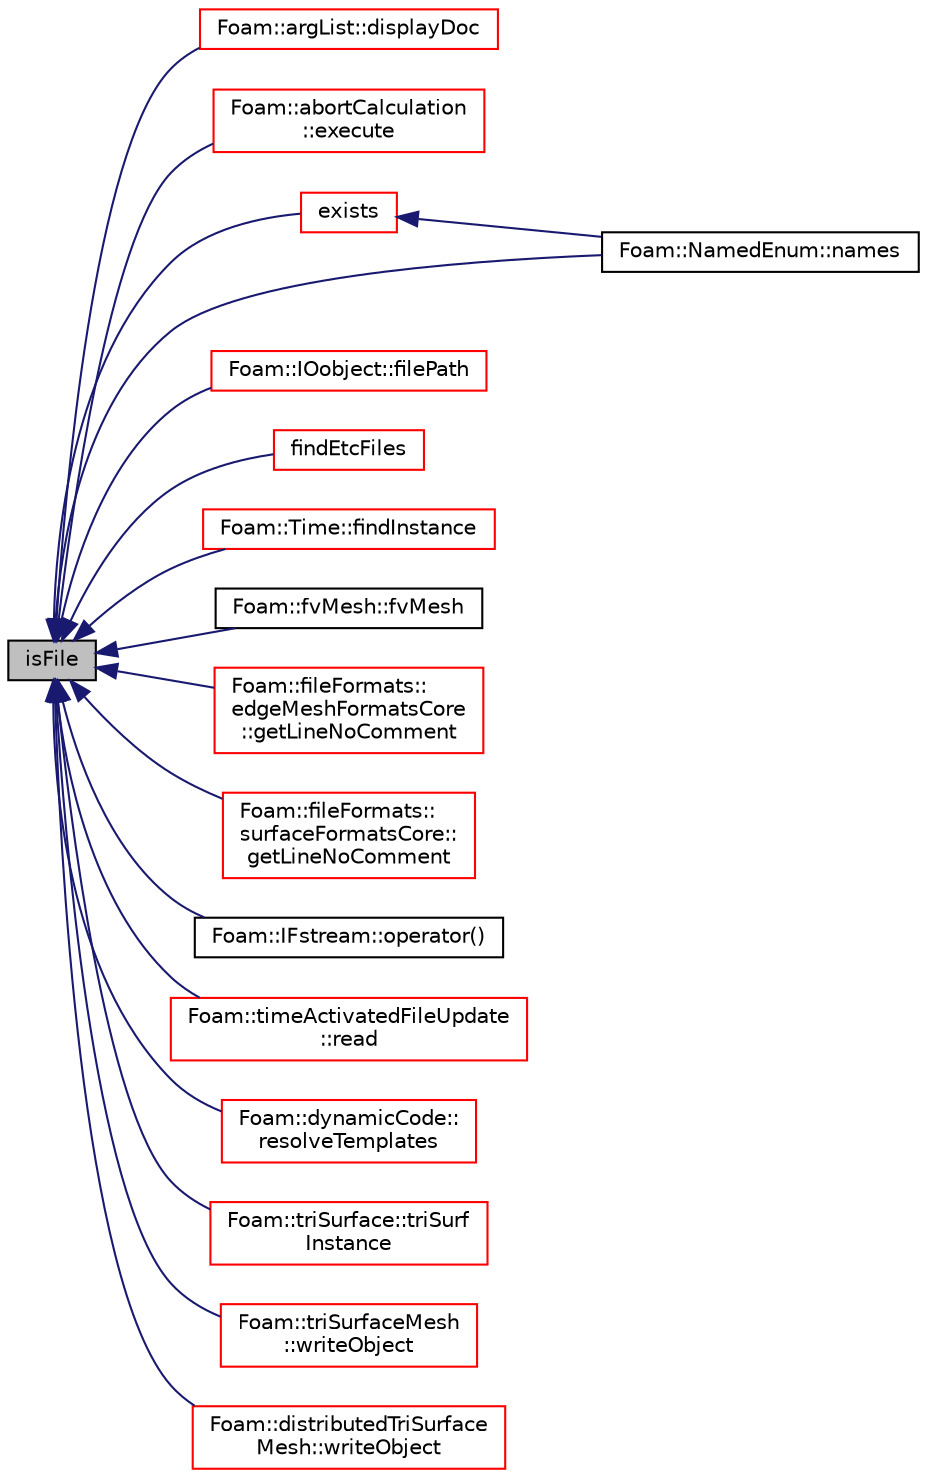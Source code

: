 digraph "isFile"
{
  bgcolor="transparent";
  edge [fontname="Helvetica",fontsize="10",labelfontname="Helvetica",labelfontsize="10"];
  node [fontname="Helvetica",fontsize="10",shape=record];
  rankdir="LR";
  Node1 [label="isFile",height=0.2,width=0.4,color="black", fillcolor="grey75", style="filled", fontcolor="black"];
  Node1 -> Node2 [dir="back",color="midnightblue",fontsize="10",style="solid",fontname="Helvetica"];
  Node2 [label="Foam::argList::displayDoc",height=0.2,width=0.4,color="red",URL="$a00068.html#a5e97703e7a4558fc3db953c46175f1d2",tooltip="Display documentation in browser. "];
  Node1 -> Node3 [dir="back",color="midnightblue",fontsize="10",style="solid",fontname="Helvetica"];
  Node3 [label="Foam::abortCalculation\l::execute",height=0.2,width=0.4,color="red",URL="$a00006.html#a61af3e60b94ae3e748f6fbac1e794af7",tooltip="Execute, check existence of abort file and take action. "];
  Node1 -> Node4 [dir="back",color="midnightblue",fontsize="10",style="solid",fontname="Helvetica"];
  Node4 [label="exists",height=0.2,width=0.4,color="red",URL="$a10733.html#a361e3374754d656658e0dc4a8310ce32",tooltip="Does the name exist (as DIRECTORY or FILE) in the file system? "];
  Node4 -> Node5 [dir="back",color="midnightblue",fontsize="10",style="solid",fontname="Helvetica"];
  Node5 [label="Foam::NamedEnum::names",height=0.2,width=0.4,color="black",URL="$a01569.html#a7350da3a0edd92cd11e6c479c9967dc8"];
  Node1 -> Node6 [dir="back",color="midnightblue",fontsize="10",style="solid",fontname="Helvetica"];
  Node6 [label="Foam::IOobject::filePath",height=0.2,width=0.4,color="red",URL="$a01179.html#ae01669f614e6edcf76455737b47707fd",tooltip="Return complete path + object name if the file exists. "];
  Node1 -> Node7 [dir="back",color="midnightblue",fontsize="10",style="solid",fontname="Helvetica"];
  Node7 [label="findEtcFiles",height=0.2,width=0.4,color="red",URL="$a10733.html#aab73bb2c46692e2e11dd7364556cd3c5",tooltip="Search for files from user/group/shipped directories. "];
  Node1 -> Node8 [dir="back",color="midnightblue",fontsize="10",style="solid",fontname="Helvetica"];
  Node8 [label="Foam::Time::findInstance",height=0.2,width=0.4,color="red",URL="$a02610.html#af4cda0e90561a5927c53e5cdb088c419",tooltip="Return the location of \"dir\" containing the file \"name\". "];
  Node1 -> Node9 [dir="back",color="midnightblue",fontsize="10",style="solid",fontname="Helvetica"];
  Node9 [label="Foam::fvMesh::fvMesh",height=0.2,width=0.4,color="black",URL="$a00876.html#a0c27d0e427e192f6dd4cd0efe7fb3baa",tooltip="Construct from IOobject. "];
  Node1 -> Node10 [dir="back",color="midnightblue",fontsize="10",style="solid",fontname="Helvetica"];
  Node10 [label="Foam::fileFormats::\ledgeMeshFormatsCore\l::getLineNoComment",height=0.2,width=0.4,color="red",URL="$a00618.html#a0498e06dcbcd776540014fb90e2600c4",tooltip="Read non-comment line. "];
  Node1 -> Node11 [dir="back",color="midnightblue",fontsize="10",style="solid",fontname="Helvetica"];
  Node11 [label="Foam::fileFormats::\lsurfaceFormatsCore::\lgetLineNoComment",height=0.2,width=0.4,color="red",URL="$a02481.html#a0498e06dcbcd776540014fb90e2600c4",tooltip="Read non-comment line. "];
  Node1 -> Node5 [dir="back",color="midnightblue",fontsize="10",style="solid",fontname="Helvetica"];
  Node1 -> Node12 [dir="back",color="midnightblue",fontsize="10",style="solid",fontname="Helvetica"];
  Node12 [label="Foam::IFstream::operator()",height=0.2,width=0.4,color="black",URL="$a01031.html#a4b12445168d89f95540b33fd00b59531",tooltip="Return a non-const reference to const IFstream. "];
  Node1 -> Node13 [dir="back",color="midnightblue",fontsize="10",style="solid",fontname="Helvetica"];
  Node13 [label="Foam::timeActivatedFileUpdate\l::read",height=0.2,width=0.4,color="red",URL="$a02611.html#aa9b8764750bd9ff67ca32b6551dc7847",tooltip="Read the timeActivatedFileUpdate data. "];
  Node1 -> Node14 [dir="back",color="midnightblue",fontsize="10",style="solid",fontname="Helvetica"];
  Node14 [label="Foam::dynamicCode::\lresolveTemplates",height=0.2,width=0.4,color="red",URL="$a00594.html#a7056029919f25a2d23e9913df26223d9",tooltip="Resolve code-templates via the codeTemplateEnvName. "];
  Node1 -> Node15 [dir="back",color="midnightblue",fontsize="10",style="solid",fontname="Helvetica"];
  Node15 [label="Foam::triSurface::triSurf\lInstance",height=0.2,width=0.4,color="red",URL="$a02683.html#a1ab8d8beae9ae13c09674c78df71224a",tooltip="Name of triSurface directory to use. "];
  Node1 -> Node16 [dir="back",color="midnightblue",fontsize="10",style="solid",fontname="Helvetica"];
  Node16 [label="Foam::triSurfaceMesh\l::writeObject",height=0.2,width=0.4,color="red",URL="$a02687.html#aa4d5557147f7b9288cfbf5222d503307",tooltip="Write using given format, version and compression. "];
  Node1 -> Node17 [dir="back",color="midnightblue",fontsize="10",style="solid",fontname="Helvetica"];
  Node17 [label="Foam::distributedTriSurface\lMesh::writeObject",height=0.2,width=0.4,color="red",URL="$a00558.html#aa4d5557147f7b9288cfbf5222d503307",tooltip="Write using given format, version and compression. "];
}

